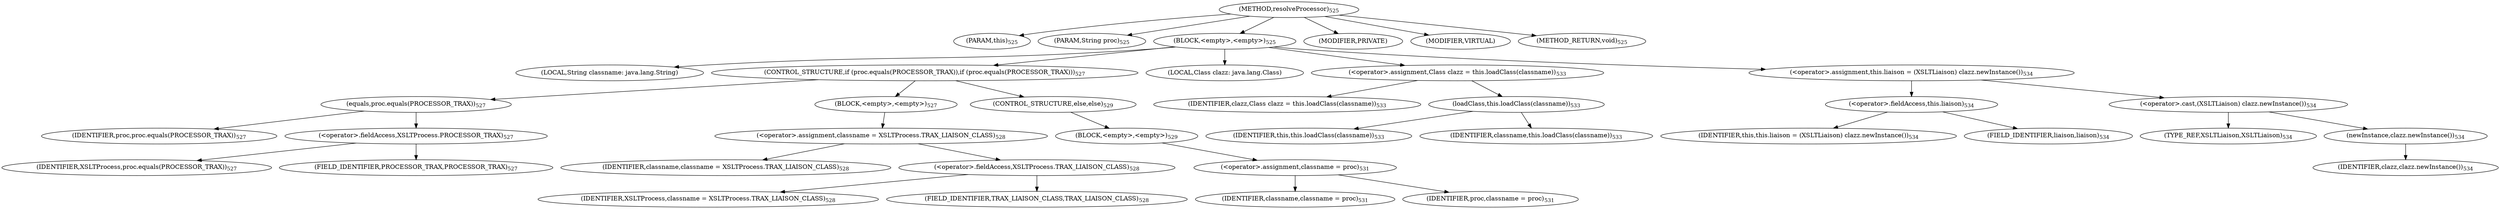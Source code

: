 digraph "resolveProcessor" {  
"1152" [label = <(METHOD,resolveProcessor)<SUB>525</SUB>> ]
"56" [label = <(PARAM,this)<SUB>525</SUB>> ]
"1153" [label = <(PARAM,String proc)<SUB>525</SUB>> ]
"1154" [label = <(BLOCK,&lt;empty&gt;,&lt;empty&gt;)<SUB>525</SUB>> ]
"1155" [label = <(LOCAL,String classname: java.lang.String)> ]
"1156" [label = <(CONTROL_STRUCTURE,if (proc.equals(PROCESSOR_TRAX)),if (proc.equals(PROCESSOR_TRAX)))<SUB>527</SUB>> ]
"1157" [label = <(equals,proc.equals(PROCESSOR_TRAX))<SUB>527</SUB>> ]
"1158" [label = <(IDENTIFIER,proc,proc.equals(PROCESSOR_TRAX))<SUB>527</SUB>> ]
"1159" [label = <(&lt;operator&gt;.fieldAccess,XSLTProcess.PROCESSOR_TRAX)<SUB>527</SUB>> ]
"1160" [label = <(IDENTIFIER,XSLTProcess,proc.equals(PROCESSOR_TRAX))<SUB>527</SUB>> ]
"1161" [label = <(FIELD_IDENTIFIER,PROCESSOR_TRAX,PROCESSOR_TRAX)<SUB>527</SUB>> ]
"1162" [label = <(BLOCK,&lt;empty&gt;,&lt;empty&gt;)<SUB>527</SUB>> ]
"1163" [label = <(&lt;operator&gt;.assignment,classname = XSLTProcess.TRAX_LIAISON_CLASS)<SUB>528</SUB>> ]
"1164" [label = <(IDENTIFIER,classname,classname = XSLTProcess.TRAX_LIAISON_CLASS)<SUB>528</SUB>> ]
"1165" [label = <(&lt;operator&gt;.fieldAccess,XSLTProcess.TRAX_LIAISON_CLASS)<SUB>528</SUB>> ]
"1166" [label = <(IDENTIFIER,XSLTProcess,classname = XSLTProcess.TRAX_LIAISON_CLASS)<SUB>528</SUB>> ]
"1167" [label = <(FIELD_IDENTIFIER,TRAX_LIAISON_CLASS,TRAX_LIAISON_CLASS)<SUB>528</SUB>> ]
"1168" [label = <(CONTROL_STRUCTURE,else,else)<SUB>529</SUB>> ]
"1169" [label = <(BLOCK,&lt;empty&gt;,&lt;empty&gt;)<SUB>529</SUB>> ]
"1170" [label = <(&lt;operator&gt;.assignment,classname = proc)<SUB>531</SUB>> ]
"1171" [label = <(IDENTIFIER,classname,classname = proc)<SUB>531</SUB>> ]
"1172" [label = <(IDENTIFIER,proc,classname = proc)<SUB>531</SUB>> ]
"1173" [label = <(LOCAL,Class clazz: java.lang.Class)> ]
"1174" [label = <(&lt;operator&gt;.assignment,Class clazz = this.loadClass(classname))<SUB>533</SUB>> ]
"1175" [label = <(IDENTIFIER,clazz,Class clazz = this.loadClass(classname))<SUB>533</SUB>> ]
"1176" [label = <(loadClass,this.loadClass(classname))<SUB>533</SUB>> ]
"55" [label = <(IDENTIFIER,this,this.loadClass(classname))<SUB>533</SUB>> ]
"1177" [label = <(IDENTIFIER,classname,this.loadClass(classname))<SUB>533</SUB>> ]
"1178" [label = <(&lt;operator&gt;.assignment,this.liaison = (XSLTLiaison) clazz.newInstance())<SUB>534</SUB>> ]
"1179" [label = <(&lt;operator&gt;.fieldAccess,this.liaison)<SUB>534</SUB>> ]
"1180" [label = <(IDENTIFIER,this,this.liaison = (XSLTLiaison) clazz.newInstance())<SUB>534</SUB>> ]
"1181" [label = <(FIELD_IDENTIFIER,liaison,liaison)<SUB>534</SUB>> ]
"1182" [label = <(&lt;operator&gt;.cast,(XSLTLiaison) clazz.newInstance())<SUB>534</SUB>> ]
"1183" [label = <(TYPE_REF,XSLTLiaison,XSLTLiaison)<SUB>534</SUB>> ]
"1184" [label = <(newInstance,clazz.newInstance())<SUB>534</SUB>> ]
"1185" [label = <(IDENTIFIER,clazz,clazz.newInstance())<SUB>534</SUB>> ]
"1186" [label = <(MODIFIER,PRIVATE)> ]
"1187" [label = <(MODIFIER,VIRTUAL)> ]
"1188" [label = <(METHOD_RETURN,void)<SUB>525</SUB>> ]
  "1152" -> "56" 
  "1152" -> "1153" 
  "1152" -> "1154" 
  "1152" -> "1186" 
  "1152" -> "1187" 
  "1152" -> "1188" 
  "1154" -> "1155" 
  "1154" -> "1156" 
  "1154" -> "1173" 
  "1154" -> "1174" 
  "1154" -> "1178" 
  "1156" -> "1157" 
  "1156" -> "1162" 
  "1156" -> "1168" 
  "1157" -> "1158" 
  "1157" -> "1159" 
  "1159" -> "1160" 
  "1159" -> "1161" 
  "1162" -> "1163" 
  "1163" -> "1164" 
  "1163" -> "1165" 
  "1165" -> "1166" 
  "1165" -> "1167" 
  "1168" -> "1169" 
  "1169" -> "1170" 
  "1170" -> "1171" 
  "1170" -> "1172" 
  "1174" -> "1175" 
  "1174" -> "1176" 
  "1176" -> "55" 
  "1176" -> "1177" 
  "1178" -> "1179" 
  "1178" -> "1182" 
  "1179" -> "1180" 
  "1179" -> "1181" 
  "1182" -> "1183" 
  "1182" -> "1184" 
  "1184" -> "1185" 
}
